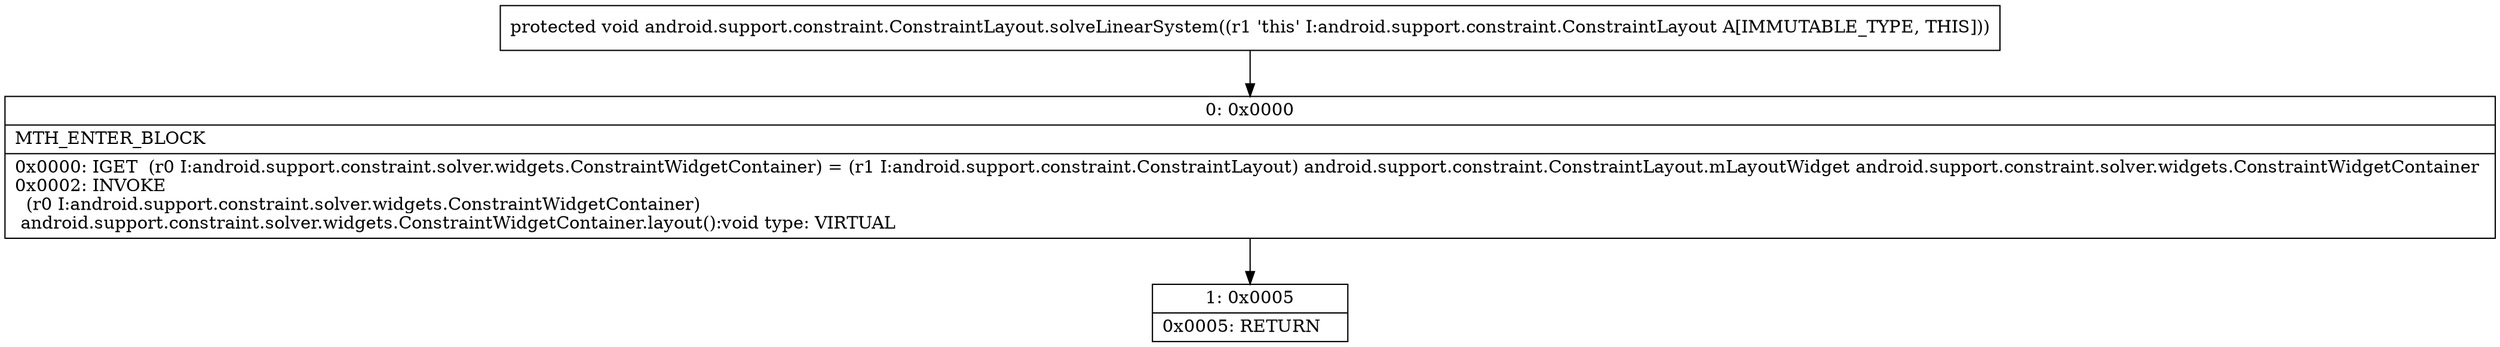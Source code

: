 digraph "CFG forandroid.support.constraint.ConstraintLayout.solveLinearSystem()V" {
Node_0 [shape=record,label="{0\:\ 0x0000|MTH_ENTER_BLOCK\l|0x0000: IGET  (r0 I:android.support.constraint.solver.widgets.ConstraintWidgetContainer) = (r1 I:android.support.constraint.ConstraintLayout) android.support.constraint.ConstraintLayout.mLayoutWidget android.support.constraint.solver.widgets.ConstraintWidgetContainer \l0x0002: INVOKE  \l  (r0 I:android.support.constraint.solver.widgets.ConstraintWidgetContainer)\l android.support.constraint.solver.widgets.ConstraintWidgetContainer.layout():void type: VIRTUAL \l}"];
Node_1 [shape=record,label="{1\:\ 0x0005|0x0005: RETURN   \l}"];
MethodNode[shape=record,label="{protected void android.support.constraint.ConstraintLayout.solveLinearSystem((r1 'this' I:android.support.constraint.ConstraintLayout A[IMMUTABLE_TYPE, THIS])) }"];
MethodNode -> Node_0;
Node_0 -> Node_1;
}

